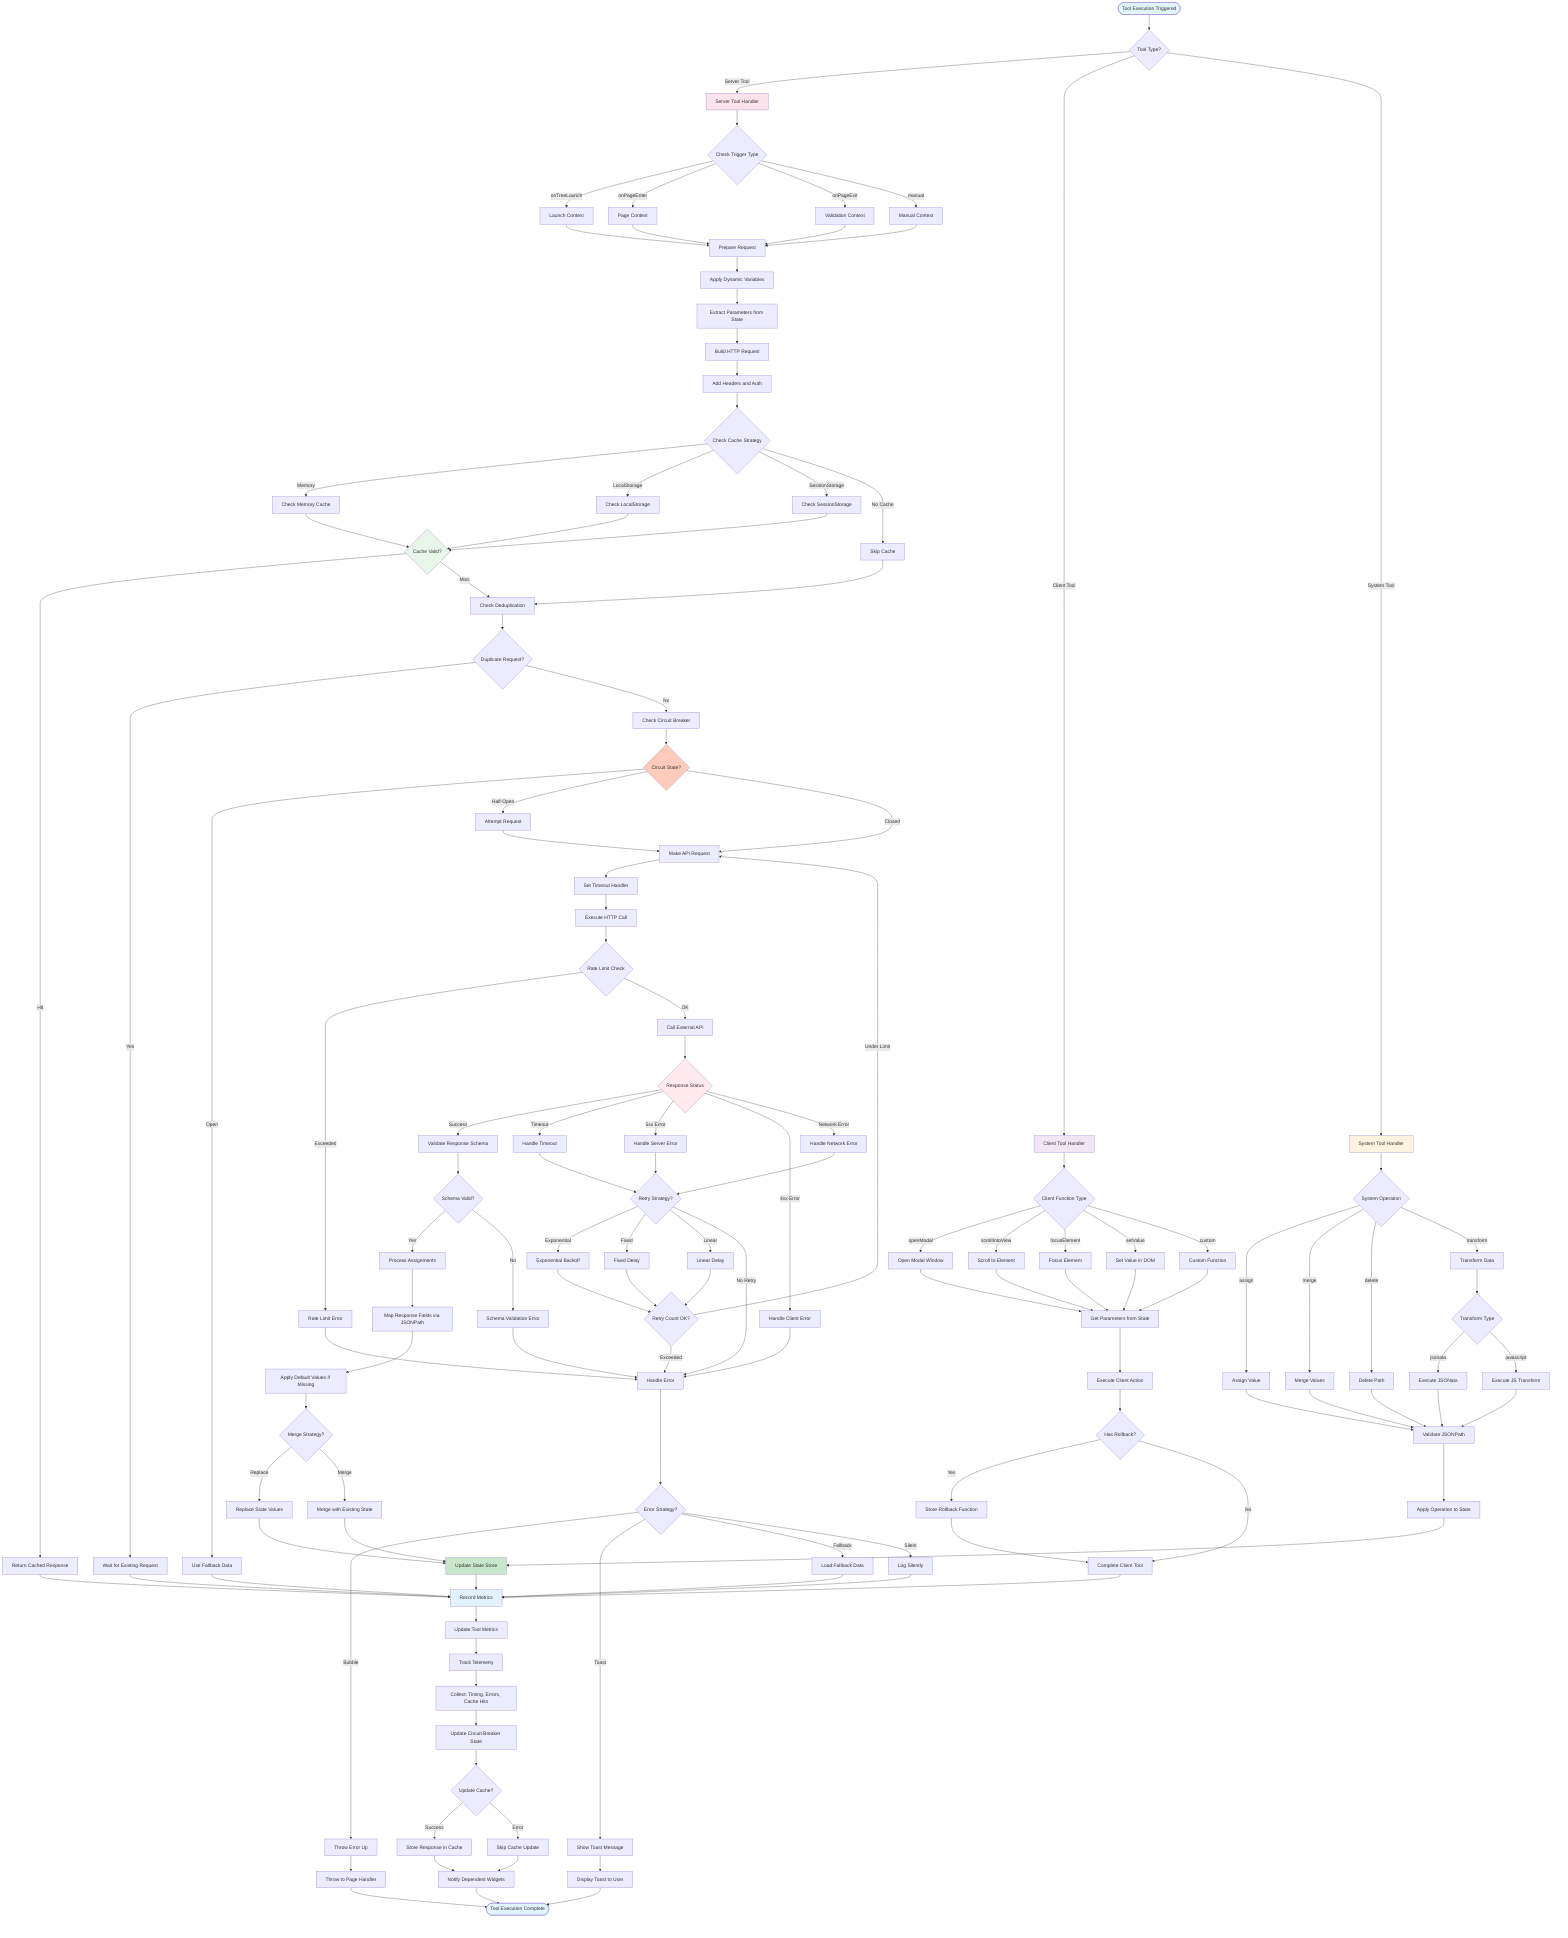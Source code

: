 flowchart TD
    Start([Tool Execution Triggered]) --> ToolType{Tool Type?}
    
    ToolType -->|Server Tool| ServerTool[Server Tool Handler]
    ToolType -->|Client Tool| ClientTool[Client Tool Handler]
    ToolType -->|System Tool| SystemTool[System Tool Handler]
    
    %% Server Tool Flow
    ServerTool --> CheckTrigger{Check Trigger Type}
    CheckTrigger -->|onTreeLaunch| LaunchContext[Launch Context]
    CheckTrigger -->|onPageEnter| PageContext[Page Context]
    CheckTrigger -->|onPageExit| ValidationContext[Validation Context]
    CheckTrigger -->|manual| ManualContext[Manual Context]
    
    LaunchContext --> PrepareRequest[Prepare Request]
    PageContext --> PrepareRequest
    ValidationContext --> PrepareRequest
    ManualContext --> PrepareRequest
    
    PrepareRequest --> TemplateVars[Apply Dynamic Variables]
    TemplateVars --> ExtractParams[Extract Parameters from State]
    
    ExtractParams --> BuildRequest[Build HTTP Request]
    BuildRequest --> AddHeaders[Add Headers and Auth]
    AddHeaders --> CheckCache{Check Cache Strategy}
    
    CheckCache -->|Memory| MemCache[Check Memory Cache]
    CheckCache -->|LocalStorage| LocalCache[Check LocalStorage]
    CheckCache -->|SessionStorage| SessionCache[Check SessionStorage]
    CheckCache -->|No Cache| NoCache[Skip Cache]
    
    MemCache --> CacheHit{Cache Valid?}
    LocalCache --> CacheHit
    SessionCache --> CacheHit
    NoCache --> CheckDedup[Check Deduplication]
    
    CacheHit -->|Hit| ReturnCached[Return Cached Response]
    CacheHit -->|Miss| CheckDedup[Check Deduplication]
    
    CheckDedup --> DedupCheck{Duplicate Request?}
    DedupCheck -->|Yes| WaitForExisting[Wait for Existing Request]
    DedupCheck -->|No| CheckCircuit[Check Circuit Breaker]
    
    CheckCircuit --> CircuitState{Circuit State?}
    CircuitState -->|Open| UseFallback[Use Fallback Data]
    CircuitState -->|Half-Open| AttemptRequest[Attempt Request]
    CircuitState -->|Closed| MakeRequest[Make API Request]
    
    AttemptRequest --> MakeRequest
    MakeRequest --> SetTimeout[Set Timeout Handler]
    SetTimeout --> ExecuteHTTP[Execute HTTP Call]
    
    ExecuteHTTP --> RateLimit{Rate Limit Check}
    RateLimit -->|Exceeded| RateLimitError[Rate Limit Error]
    RateLimit -->|OK| CallExternal[Call External API]
    
    CallExternal --> APIResponse{Response Status}
    APIResponse -->|Success| ValidateResponse[Validate Response Schema]
    APIResponse -->|Timeout| TimeoutHandler[Handle Timeout]
    APIResponse -->|5xx Error| ServerError[Handle Server Error]
    APIResponse -->|4xx Error| ClientError[Handle Client Error]
    APIResponse -->|Network Error| NetworkError[Handle Network Error]
    
    ValidateResponse --> ResponseValid{Schema Valid?}
    ResponseValid -->|Yes| ProcessAssignments[Process Assignments]
    ResponseValid -->|No| SchemaError[Schema Validation Error]
    
    ProcessAssignments --> MapFields[Map Response Fields via JSONPath]
    MapFields --> ApplyDefaults[Apply Default Values if Missing]
    ApplyDefaults --> MergeStrategy{Merge Strategy?}
    
    MergeStrategy -->|Replace| ReplaceState[Replace State Values]
    MergeStrategy -->|Merge| MergeState[Merge with Existing State]
    
    ReplaceState --> UpdateState[Update State Store]
    MergeState --> UpdateState
    
    TimeoutHandler --> RetryDecision{Retry Strategy?}
    ServerError --> RetryDecision
    NetworkError --> RetryDecision
    
    RetryDecision -->|Exponential| ExpBackoff[Exponential Backoff]
    RetryDecision -->|Fixed| FixedDelay[Fixed Delay]
    RetryDecision -->|Linear| LinearDelay[Linear Delay]
    RetryDecision -->|No Retry| HandleError[Handle Error]
    
    ExpBackoff --> CheckRetryCount{Retry Count OK?}
    FixedDelay --> CheckRetryCount
    LinearDelay --> CheckRetryCount
    
    CheckRetryCount -->|Under Limit| MakeRequest
    CheckRetryCount -->|Exceeded| HandleError[Handle Error]
    
    HandleError --> ErrorStrategy{Error Strategy?}
    ErrorStrategy -->|Bubble| BubbleError[Throw Error Up]
    ErrorStrategy -->|Toast| ShowToast[Show Toast Message]
    ErrorStrategy -->|Fallback| LoadFallback[Load Fallback Data]
    ErrorStrategy -->|Silent| LogSilent[Log Silently]
    
    ClientError --> HandleError
    SchemaError --> HandleError
    RateLimitError --> HandleError
    
    %% Client Tool Flow
    ClientTool --> ClientFunction{Client Function Type}
    ClientFunction -->|openModal| OpenModal[Open Modal Window]
    ClientFunction -->|scrollIntoView| ScrollView[Scroll to Element]
    ClientFunction -->|focusElement| FocusElem[Focus Element]
    ClientFunction -->|setValue| SetValue[Set Value in DOM]
    ClientFunction -->|custom| CustomFunc[Custom Function]
    
    OpenModal --> GetParams[Get Parameters from State]
    ScrollView --> GetParams
    FocusElem --> GetParams
    SetValue --> GetParams
    CustomFunc --> GetParams
    
    GetParams --> ExecuteClient[Execute Client Action]
    ExecuteClient --> ClientResult{Has Rollback?}
    
    ClientResult -->|Yes| StoreRollback[Store Rollback Function]
    ClientResult -->|No| CompleteClient[Complete Client Tool]
    
    StoreRollback --> CompleteClient
    
    %% System Tool Flow
    SystemTool --> SystemOp{System Operation}
    SystemOp -->|assign| AssignOp[Assign Value]
    SystemOp -->|merge| MergeOp[Merge Values]
    SystemOp -->|delete| DeleteOp[Delete Path]
    SystemOp -->|transform| TransformOp[Transform Data]
    
    AssignOp --> ValidatePath[Validate JSONPath]
    MergeOp --> ValidatePath
    DeleteOp --> ValidatePath
    TransformOp --> CheckTransform{Transform Type}
    
    CheckTransform -->|jsonata| JSONataExpr[Execute JSONata]
    CheckTransform -->|javascript| JSTransform[Execute JS Transform]
    
    JSONataExpr --> ValidatePath
    JSTransform --> ValidatePath
    
    ValidatePath --> ApplySystemOp[Apply Operation to State]
    ApplySystemOp --> UpdateState
    
    %% Common completion paths
    UpdateState --> RecordMetrics[Record Metrics]
    CompleteClient --> RecordMetrics
    ReturnCached --> RecordMetrics
    WaitForExisting --> RecordMetrics
    UseFallback --> RecordMetrics
    LoadFallback --> RecordMetrics
    LogSilent --> RecordMetrics
    
    RecordMetrics --> UpdateMetrics[Update Tool Metrics]
    UpdateMetrics --> TrackTelemetry[Track Telemetry]
    
    TrackTelemetry --> MetricsData[Collect: Timing, Errors, Cache Hits]
    MetricsData --> CircuitUpdate[Update Circuit Breaker State]
    
    CircuitUpdate --> CacheUpdate{Update Cache?}
    CacheUpdate -->|Success| StoreInCache[Store Response in Cache]
    CacheUpdate -->|Error| SkipCache[Skip Cache Update]
    
    StoreInCache --> NotifyWidgets[Notify Dependent Widgets]
    SkipCache --> NotifyWidgets
    
    NotifyWidgets --> End([Tool Execution Complete])
    
    BubbleError --> ThrowToPage[Throw to Page Handler]
    ShowToast --> ToastNotify[Display Toast to User]
    
    ThrowToPage --> End
    ToastNotify --> End
    
    %% Styling
    style Start fill:#e1f5fe
    style End fill:#e1f5fe
    style ServerTool fill:#fce4ec
    style ClientTool fill:#f3e5f5
    style SystemTool fill:#fff3e0
    style UpdateState fill:#c8e6c9
    style CircuitState fill:#ffccbc
    style CacheHit fill:#e8f5e9
    style APIResponse fill:#ffebee
    style RecordMetrics fill:#e3f2fd
